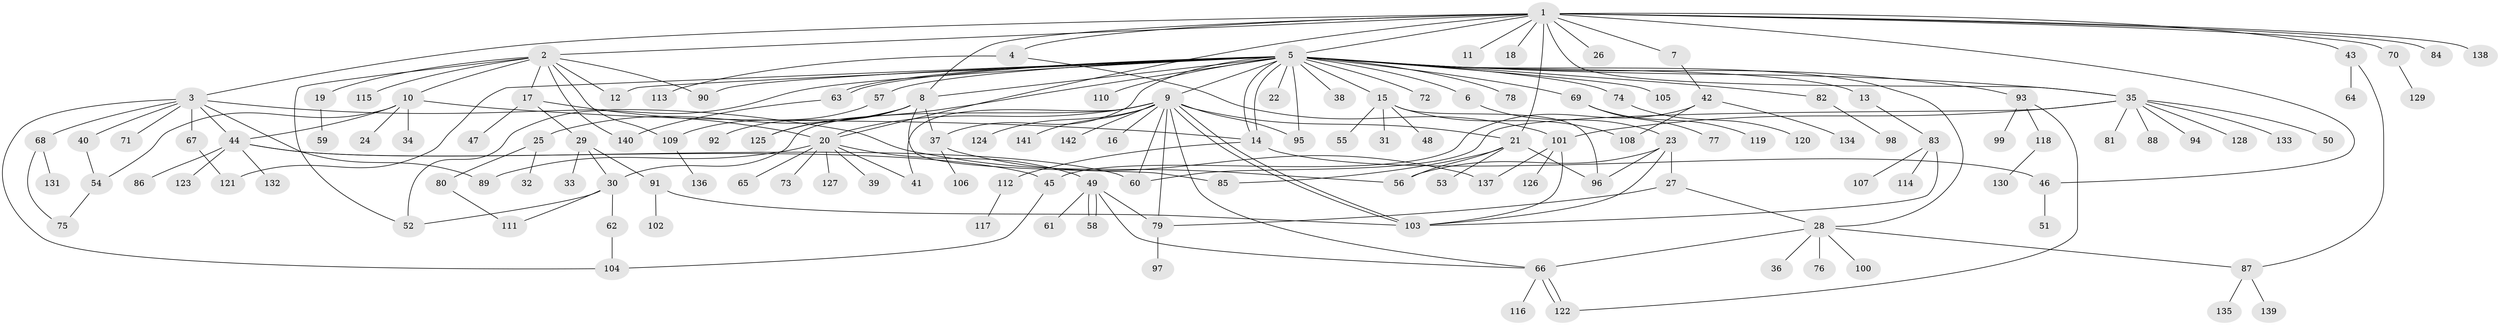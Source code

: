 // coarse degree distribution, {17: 0.011764705882352941, 10: 0.023529411764705882, 9: 0.023529411764705882, 3: 0.11764705882352941, 30: 0.011764705882352941, 2: 0.21176470588235294, 7: 0.023529411764705882, 18: 0.011764705882352941, 5: 0.047058823529411764, 1: 0.4588235294117647, 4: 0.047058823529411764, 6: 0.011764705882352941}
// Generated by graph-tools (version 1.1) at 2025/18/03/04/25 18:18:11]
// undirected, 142 vertices, 194 edges
graph export_dot {
graph [start="1"]
  node [color=gray90,style=filled];
  1;
  2;
  3;
  4;
  5;
  6;
  7;
  8;
  9;
  10;
  11;
  12;
  13;
  14;
  15;
  16;
  17;
  18;
  19;
  20;
  21;
  22;
  23;
  24;
  25;
  26;
  27;
  28;
  29;
  30;
  31;
  32;
  33;
  34;
  35;
  36;
  37;
  38;
  39;
  40;
  41;
  42;
  43;
  44;
  45;
  46;
  47;
  48;
  49;
  50;
  51;
  52;
  53;
  54;
  55;
  56;
  57;
  58;
  59;
  60;
  61;
  62;
  63;
  64;
  65;
  66;
  67;
  68;
  69;
  70;
  71;
  72;
  73;
  74;
  75;
  76;
  77;
  78;
  79;
  80;
  81;
  82;
  83;
  84;
  85;
  86;
  87;
  88;
  89;
  90;
  91;
  92;
  93;
  94;
  95;
  96;
  97;
  98;
  99;
  100;
  101;
  102;
  103;
  104;
  105;
  106;
  107;
  108;
  109;
  110;
  111;
  112;
  113;
  114;
  115;
  116;
  117;
  118;
  119;
  120;
  121;
  122;
  123;
  124;
  125;
  126;
  127;
  128;
  129;
  130;
  131;
  132;
  133;
  134;
  135;
  136;
  137;
  138;
  139;
  140;
  141;
  142;
  1 -- 2;
  1 -- 3;
  1 -- 4;
  1 -- 5;
  1 -- 7;
  1 -- 8;
  1 -- 11;
  1 -- 18;
  1 -- 20;
  1 -- 21;
  1 -- 26;
  1 -- 35;
  1 -- 43;
  1 -- 46;
  1 -- 70;
  1 -- 84;
  1 -- 138;
  2 -- 10;
  2 -- 12;
  2 -- 17;
  2 -- 19;
  2 -- 52;
  2 -- 90;
  2 -- 109;
  2 -- 115;
  2 -- 140;
  3 -- 40;
  3 -- 44;
  3 -- 56;
  3 -- 67;
  3 -- 68;
  3 -- 71;
  3 -- 89;
  3 -- 104;
  4 -- 101;
  4 -- 113;
  5 -- 6;
  5 -- 8;
  5 -- 9;
  5 -- 12;
  5 -- 13;
  5 -- 14;
  5 -- 14;
  5 -- 15;
  5 -- 22;
  5 -- 28;
  5 -- 35;
  5 -- 37;
  5 -- 38;
  5 -- 52;
  5 -- 57;
  5 -- 63;
  5 -- 63;
  5 -- 69;
  5 -- 72;
  5 -- 74;
  5 -- 78;
  5 -- 82;
  5 -- 90;
  5 -- 93;
  5 -- 95;
  5 -- 105;
  5 -- 110;
  5 -- 121;
  5 -- 125;
  6 -- 23;
  7 -- 42;
  8 -- 25;
  8 -- 37;
  8 -- 85;
  8 -- 92;
  8 -- 125;
  9 -- 16;
  9 -- 20;
  9 -- 21;
  9 -- 30;
  9 -- 41;
  9 -- 60;
  9 -- 66;
  9 -- 79;
  9 -- 95;
  9 -- 103;
  9 -- 103;
  9 -- 124;
  9 -- 141;
  9 -- 142;
  10 -- 14;
  10 -- 24;
  10 -- 34;
  10 -- 44;
  10 -- 54;
  13 -- 83;
  14 -- 46;
  14 -- 112;
  15 -- 31;
  15 -- 48;
  15 -- 55;
  15 -- 96;
  15 -- 108;
  17 -- 20;
  17 -- 29;
  17 -- 47;
  19 -- 59;
  20 -- 39;
  20 -- 41;
  20 -- 49;
  20 -- 65;
  20 -- 73;
  20 -- 89;
  20 -- 127;
  21 -- 53;
  21 -- 56;
  21 -- 85;
  21 -- 96;
  23 -- 27;
  23 -- 56;
  23 -- 96;
  23 -- 103;
  25 -- 32;
  25 -- 80;
  27 -- 28;
  27 -- 79;
  28 -- 36;
  28 -- 66;
  28 -- 76;
  28 -- 87;
  28 -- 100;
  29 -- 30;
  29 -- 33;
  29 -- 91;
  30 -- 52;
  30 -- 62;
  30 -- 111;
  35 -- 50;
  35 -- 60;
  35 -- 81;
  35 -- 88;
  35 -- 94;
  35 -- 101;
  35 -- 128;
  35 -- 133;
  37 -- 106;
  37 -- 137;
  40 -- 54;
  42 -- 45;
  42 -- 108;
  42 -- 134;
  43 -- 64;
  43 -- 87;
  44 -- 45;
  44 -- 60;
  44 -- 86;
  44 -- 123;
  44 -- 132;
  45 -- 104;
  46 -- 51;
  49 -- 58;
  49 -- 58;
  49 -- 61;
  49 -- 66;
  49 -- 79;
  54 -- 75;
  57 -- 109;
  62 -- 104;
  63 -- 140;
  66 -- 116;
  66 -- 122;
  66 -- 122;
  67 -- 121;
  68 -- 75;
  68 -- 131;
  69 -- 77;
  69 -- 119;
  70 -- 129;
  74 -- 120;
  79 -- 97;
  80 -- 111;
  82 -- 98;
  83 -- 103;
  83 -- 107;
  83 -- 114;
  87 -- 135;
  87 -- 139;
  91 -- 102;
  91 -- 103;
  93 -- 99;
  93 -- 118;
  93 -- 122;
  101 -- 103;
  101 -- 126;
  101 -- 137;
  109 -- 136;
  112 -- 117;
  118 -- 130;
}
